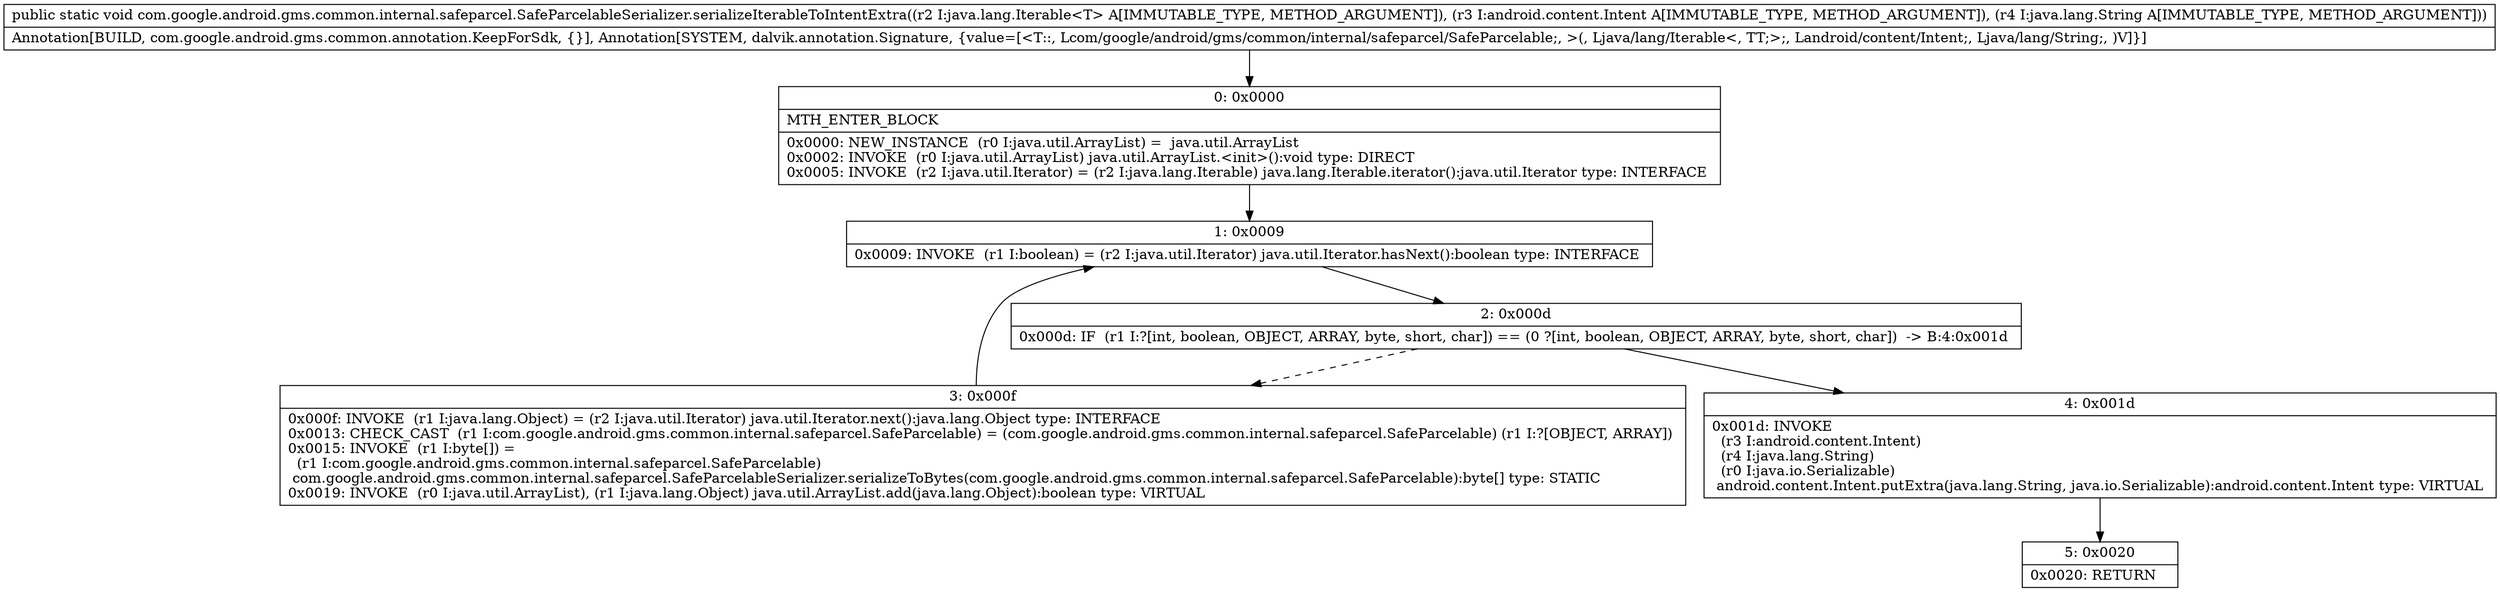 digraph "CFG forcom.google.android.gms.common.internal.safeparcel.SafeParcelableSerializer.serializeIterableToIntentExtra(Ljava\/lang\/Iterable;Landroid\/content\/Intent;Ljava\/lang\/String;)V" {
Node_0 [shape=record,label="{0\:\ 0x0000|MTH_ENTER_BLOCK\l|0x0000: NEW_INSTANCE  (r0 I:java.util.ArrayList) =  java.util.ArrayList \l0x0002: INVOKE  (r0 I:java.util.ArrayList) java.util.ArrayList.\<init\>():void type: DIRECT \l0x0005: INVOKE  (r2 I:java.util.Iterator) = (r2 I:java.lang.Iterable) java.lang.Iterable.iterator():java.util.Iterator type: INTERFACE \l}"];
Node_1 [shape=record,label="{1\:\ 0x0009|0x0009: INVOKE  (r1 I:boolean) = (r2 I:java.util.Iterator) java.util.Iterator.hasNext():boolean type: INTERFACE \l}"];
Node_2 [shape=record,label="{2\:\ 0x000d|0x000d: IF  (r1 I:?[int, boolean, OBJECT, ARRAY, byte, short, char]) == (0 ?[int, boolean, OBJECT, ARRAY, byte, short, char])  \-\> B:4:0x001d \l}"];
Node_3 [shape=record,label="{3\:\ 0x000f|0x000f: INVOKE  (r1 I:java.lang.Object) = (r2 I:java.util.Iterator) java.util.Iterator.next():java.lang.Object type: INTERFACE \l0x0013: CHECK_CAST  (r1 I:com.google.android.gms.common.internal.safeparcel.SafeParcelable) = (com.google.android.gms.common.internal.safeparcel.SafeParcelable) (r1 I:?[OBJECT, ARRAY]) \l0x0015: INVOKE  (r1 I:byte[]) = \l  (r1 I:com.google.android.gms.common.internal.safeparcel.SafeParcelable)\l com.google.android.gms.common.internal.safeparcel.SafeParcelableSerializer.serializeToBytes(com.google.android.gms.common.internal.safeparcel.SafeParcelable):byte[] type: STATIC \l0x0019: INVOKE  (r0 I:java.util.ArrayList), (r1 I:java.lang.Object) java.util.ArrayList.add(java.lang.Object):boolean type: VIRTUAL \l}"];
Node_4 [shape=record,label="{4\:\ 0x001d|0x001d: INVOKE  \l  (r3 I:android.content.Intent)\l  (r4 I:java.lang.String)\l  (r0 I:java.io.Serializable)\l android.content.Intent.putExtra(java.lang.String, java.io.Serializable):android.content.Intent type: VIRTUAL \l}"];
Node_5 [shape=record,label="{5\:\ 0x0020|0x0020: RETURN   \l}"];
MethodNode[shape=record,label="{public static void com.google.android.gms.common.internal.safeparcel.SafeParcelableSerializer.serializeIterableToIntentExtra((r2 I:java.lang.Iterable\<T\> A[IMMUTABLE_TYPE, METHOD_ARGUMENT]), (r3 I:android.content.Intent A[IMMUTABLE_TYPE, METHOD_ARGUMENT]), (r4 I:java.lang.String A[IMMUTABLE_TYPE, METHOD_ARGUMENT]))  | Annotation[BUILD, com.google.android.gms.common.annotation.KeepForSdk, \{\}], Annotation[SYSTEM, dalvik.annotation.Signature, \{value=[\<T::, Lcom\/google\/android\/gms\/common\/internal\/safeparcel\/SafeParcelable;, \>(, Ljava\/lang\/Iterable\<, TT;\>;, Landroid\/content\/Intent;, Ljava\/lang\/String;, )V]\}]\l}"];
MethodNode -> Node_0;
Node_0 -> Node_1;
Node_1 -> Node_2;
Node_2 -> Node_3[style=dashed];
Node_2 -> Node_4;
Node_3 -> Node_1;
Node_4 -> Node_5;
}

